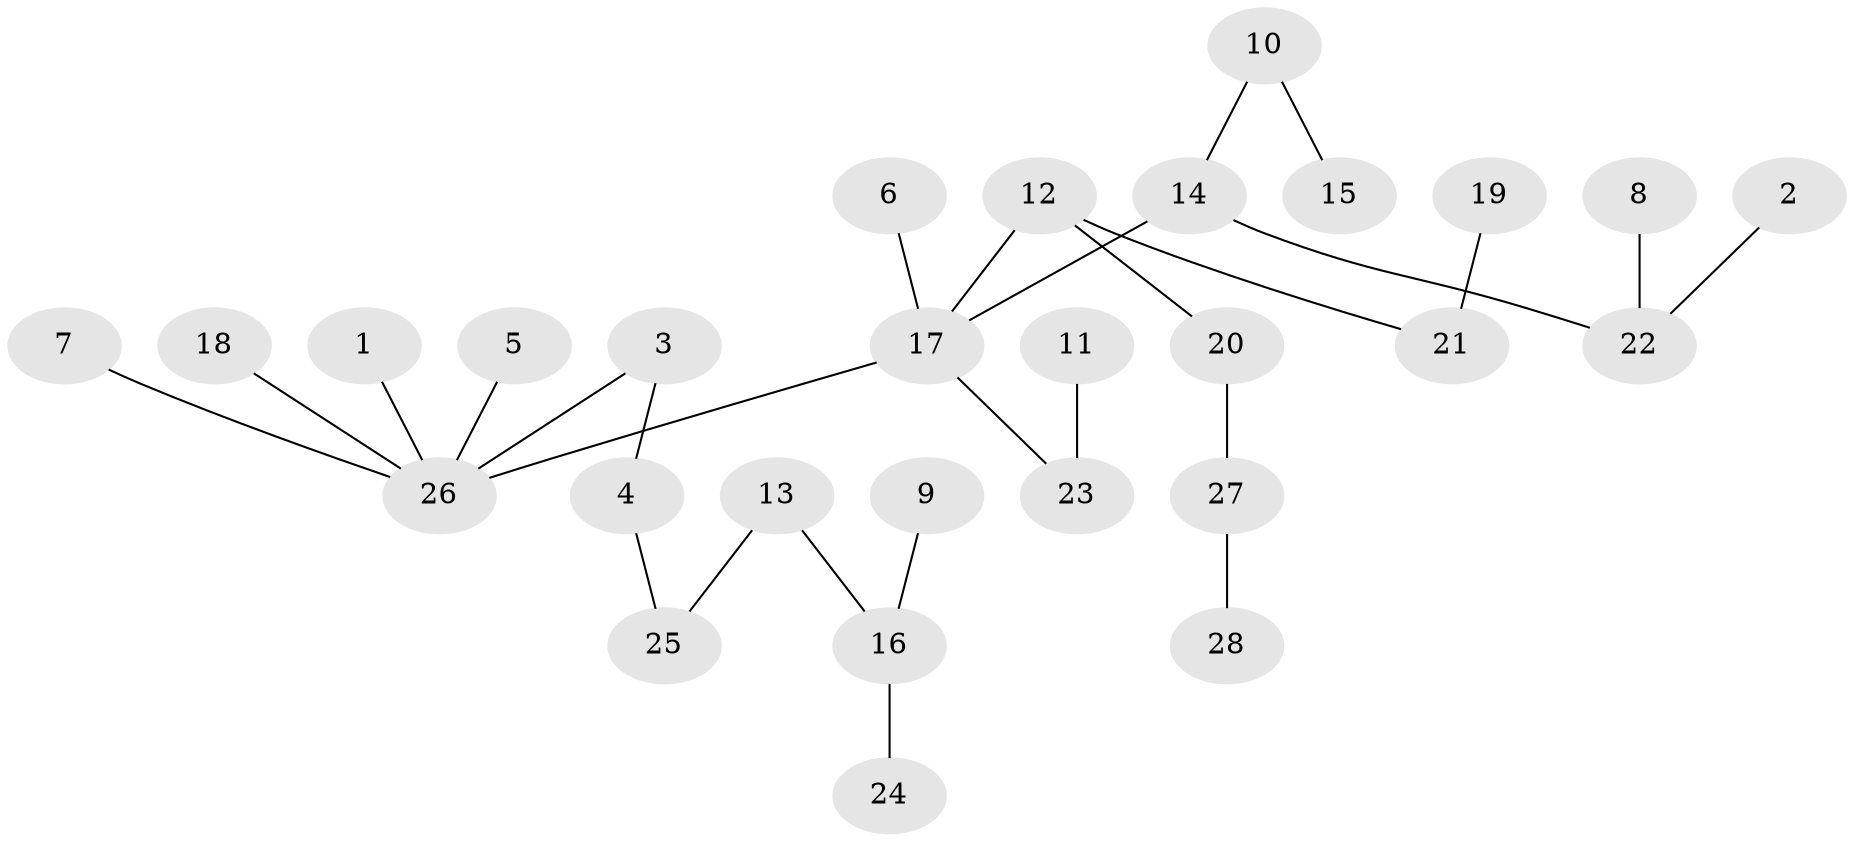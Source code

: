 // original degree distribution, {6: 0.011111111111111112, 5: 0.044444444444444446, 9: 0.011111111111111112, 3: 0.13333333333333333, 4: 0.06666666666666667, 2: 0.18888888888888888, 1: 0.5444444444444444}
// Generated by graph-tools (version 1.1) at 2025/37/03/04/25 23:37:22]
// undirected, 28 vertices, 27 edges
graph export_dot {
  node [color=gray90,style=filled];
  1;
  2;
  3;
  4;
  5;
  6;
  7;
  8;
  9;
  10;
  11;
  12;
  13;
  14;
  15;
  16;
  17;
  18;
  19;
  20;
  21;
  22;
  23;
  24;
  25;
  26;
  27;
  28;
  1 -- 26 [weight=1.0];
  2 -- 22 [weight=1.0];
  3 -- 4 [weight=1.0];
  3 -- 26 [weight=1.0];
  4 -- 25 [weight=1.0];
  5 -- 26 [weight=1.0];
  6 -- 17 [weight=1.0];
  7 -- 26 [weight=1.0];
  8 -- 22 [weight=1.0];
  9 -- 16 [weight=1.0];
  10 -- 14 [weight=1.0];
  10 -- 15 [weight=1.0];
  11 -- 23 [weight=1.0];
  12 -- 17 [weight=1.0];
  12 -- 20 [weight=1.0];
  12 -- 21 [weight=1.0];
  13 -- 16 [weight=1.0];
  13 -- 25 [weight=1.0];
  14 -- 17 [weight=1.0];
  14 -- 22 [weight=1.0];
  16 -- 24 [weight=1.0];
  17 -- 23 [weight=1.0];
  17 -- 26 [weight=1.0];
  18 -- 26 [weight=1.0];
  19 -- 21 [weight=1.0];
  20 -- 27 [weight=1.0];
  27 -- 28 [weight=1.0];
}
